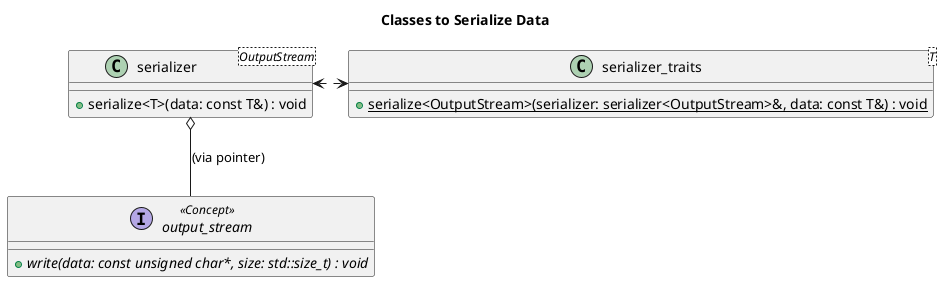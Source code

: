 @startuml serializer_classes

title Classes to Serialize Data

interface output_stream <<Concept>> {
    {abstract} + write(data: const unsigned char*, size: std::size_t) : void
}

class serializer_traits<T> {
    {static} + serialize<OutputStream>(serializer: serializer<OutputStream>&, data: const T&) : void
}

class serializer<OutputStream> {
    + serialize<T>(data: const T&) : void
}
serializer o-- output_stream : (via pointer)
serializer <.> serializer_traits

@enduml
